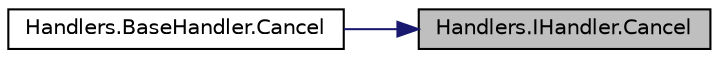 digraph "Handlers.IHandler.Cancel"
{
 // INTERACTIVE_SVG=YES
 // LATEX_PDF_SIZE
  edge [fontname="Helvetica",fontsize="10",labelfontname="Helvetica",labelfontsize="10"];
  node [fontname="Helvetica",fontsize="10",shape=record];
  rankdir="RL";
  Node1 [label="Handlers.IHandler.Cancel",height=0.2,width=0.4,color="black", fillcolor="grey75", style="filled", fontcolor="black",tooltip="Retorna este \"handler\" al estado inicial y cancela el próximo \"handler\" si existe...."];
  Node1 -> Node2 [dir="back",color="midnightblue",fontsize="10",style="solid",fontname="Helvetica"];
  Node2 [label="Handlers.BaseHandler.Cancel",height=0.2,width=0.4,color="black", fillcolor="white", style="filled",URL="$classHandlers_1_1BaseHandler.html#a9c11568c7cebd5e99816d600015094cd",tooltip="Retorna este \"handler\" al estado inicial. En los \"handler\" sin estado no hace nada...."];
}
